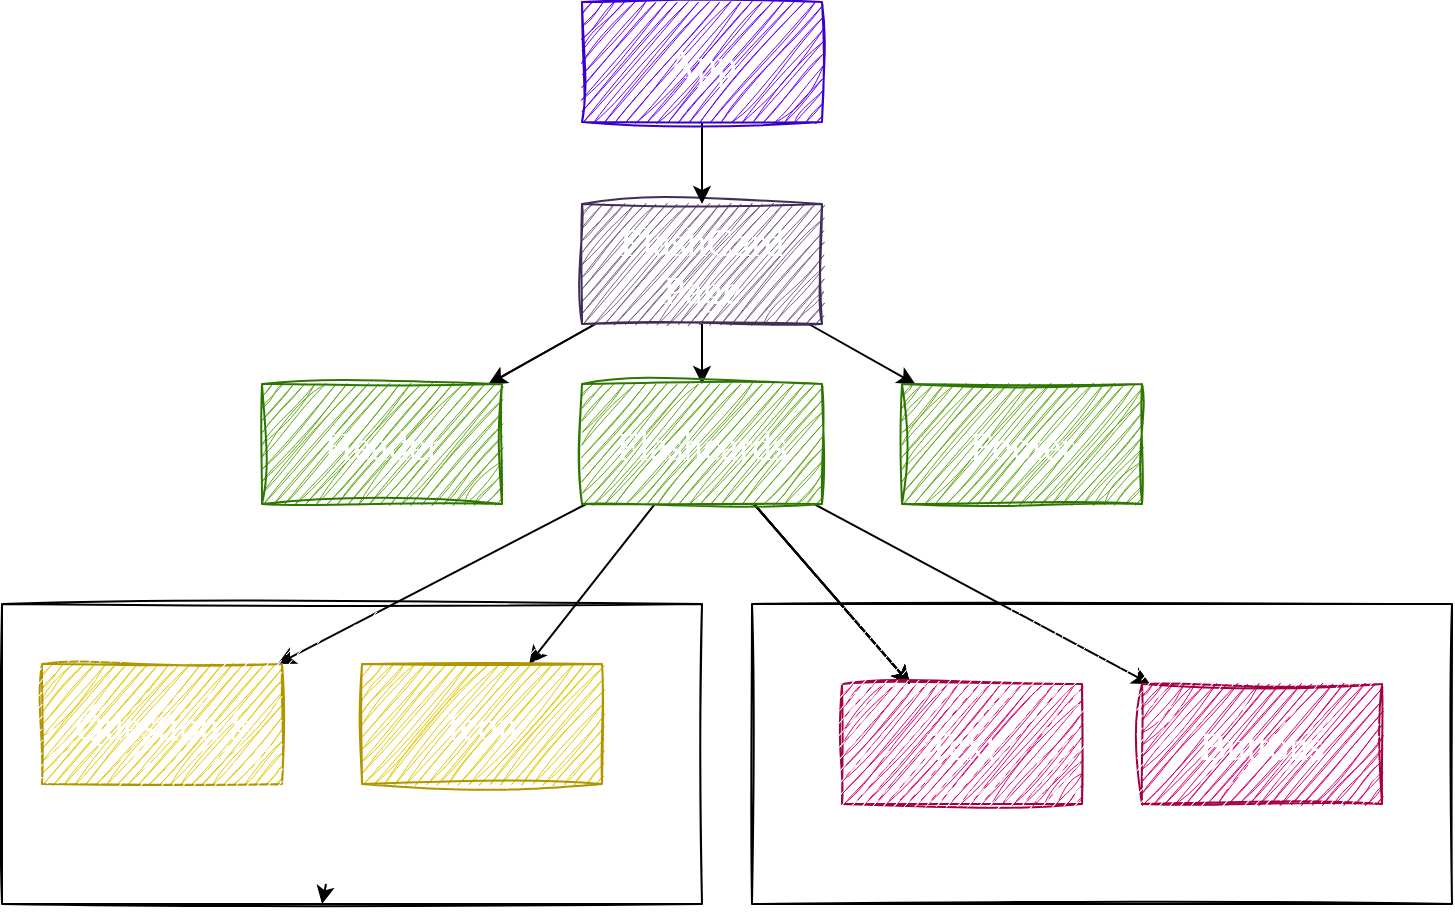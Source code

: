 <mxfile>
    <diagram id="RpWwZEYifd1P-7ikTRA-" name="Page-1">
        <mxGraphModel dx="770" dy="308" grid="1" gridSize="10" guides="1" tooltips="1" connect="1" arrows="1" fold="1" page="1" pageScale="1" pageWidth="850" pageHeight="1100" math="0" shadow="0">
            <root>
                <mxCell id="0"/>
                <mxCell id="1" parent="0"/>
                <mxCell id="14" value="" style="edgeStyle=none;html=1;" parent="1" source="2" target="13" edge="1">
                    <mxGeometry relative="1" as="geometry"/>
                </mxCell>
                <mxCell id="15" value="" style="edgeStyle=none;html=1;" parent="1" source="2" target="13" edge="1">
                    <mxGeometry relative="1" as="geometry"/>
                </mxCell>
                <mxCell id="17" value="" style="edgeStyle=none;html=1;" parent="1" source="2" target="16" edge="1">
                    <mxGeometry relative="1" as="geometry"/>
                </mxCell>
                <mxCell id="19" value="" style="edgeStyle=none;html=1;" parent="1" source="2" target="18" edge="1">
                    <mxGeometry relative="1" as="geometry"/>
                </mxCell>
                <mxCell id="2" value="FlashCard Page" style="whiteSpace=wrap;html=1;fillColor=#76608a;fontColor=#ffffff;strokeColor=#432D57;sketch=1;curveFitting=1;jiggle=2;fontFamily=Leckerli One;fontSource=https%3A%2F%2Ffonts.googleapis.com%2Fcss%3Ffamily%3DLeckerli%2BOne;fontSize=20;" parent="1" vertex="1">
                    <mxGeometry x="340" y="152" width="120" height="60" as="geometry"/>
                </mxCell>
                <mxCell id="13" value="Header" style="whiteSpace=wrap;html=1;fillColor=#60a917;rounded=0;glass=0;sketch=1;curveFitting=1;jiggle=2;strokeColor=#2D7600;fontColor=#ffffff;fontFamily=Leckerli One;fontSource=https%3A%2F%2Ffonts.googleapis.com%2Fcss%3Ffamily%3DLeckerli%2BOne;fontSize=20;" parent="1" vertex="1">
                    <mxGeometry x="180" y="242" width="120" height="60" as="geometry"/>
                </mxCell>
                <mxCell id="16" value="Footer" style="whiteSpace=wrap;html=1;fillColor=#60a917;fontColor=#ffffff;strokeColor=#2D7600;sketch=1;curveFitting=1;jiggle=2;fontFamily=Leckerli One;fontSource=https%3A%2F%2Ffonts.googleapis.com%2Fcss%3Ffamily%3DLeckerli%2BOne;fontSize=20;" parent="1" vertex="1">
                    <mxGeometry x="500" y="242" width="120" height="60" as="geometry"/>
                </mxCell>
                <mxCell id="21" value="" style="edgeStyle=none;html=1;" parent="1" source="18" target="20" edge="1">
                    <mxGeometry relative="1" as="geometry"/>
                </mxCell>
                <mxCell id="22" value="" style="edgeStyle=none;html=1;" parent="1" source="18" target="20" edge="1">
                    <mxGeometry relative="1" as="geometry"/>
                </mxCell>
                <mxCell id="23" value="" style="edgeStyle=none;html=1;" parent="1" source="18" target="20" edge="1">
                    <mxGeometry relative="1" as="geometry"/>
                </mxCell>
                <mxCell id="25" value="" style="edgeStyle=none;html=1;" parent="1" source="18" target="24" edge="1">
                    <mxGeometry relative="1" as="geometry">
                        <Array as="points"/>
                    </mxGeometry>
                </mxCell>
                <mxCell id="26" value="" style="edgeStyle=none;html=1;" parent="1" source="18" target="20" edge="1">
                    <mxGeometry relative="1" as="geometry"/>
                </mxCell>
                <mxCell id="27" value="" style="edgeStyle=none;html=1;" parent="1" source="18" target="20" edge="1">
                    <mxGeometry relative="1" as="geometry"/>
                </mxCell>
                <mxCell id="29" value="" style="edgeStyle=none;html=1;" parent="1" source="18" target="28" edge="1">
                    <mxGeometry relative="1" as="geometry"/>
                </mxCell>
                <mxCell id="33" value="" style="edgeStyle=none;html=1;fontColor=#FFFFFF;" parent="1" source="18" target="32" edge="1">
                    <mxGeometry relative="1" as="geometry"/>
                </mxCell>
                <mxCell id="18" value="Flashcards" style="whiteSpace=wrap;html=1;fillColor=#60a917;fontColor=#ffffff;strokeColor=#2D7600;glass=0;sketch=1;curveFitting=1;jiggle=2;fontFamily=Leckerli One;fontSource=https%3A%2F%2Ffonts.googleapis.com%2Fcss%3Ffamily%3DLeckerli%2BOne;fontSize=20;" parent="1" vertex="1">
                    <mxGeometry x="340" y="242" width="120" height="60" as="geometry"/>
                </mxCell>
                <mxCell id="20" value="Text" style="whiteSpace=wrap;html=1;fillColor=#d80073;fontColor=#ffffff;strokeColor=#A50040;glass=0;sketch=1;curveFitting=1;jiggle=2;fontFamily=Leckerli One;fontSource=https%3A%2F%2Ffonts.googleapis.com%2Fcss%3Ffamily%3DLeckerli%2BOne;fontSize=20;" parent="1" vertex="1">
                    <mxGeometry x="470" y="392" width="120" height="60" as="geometry"/>
                </mxCell>
                <mxCell id="24" value="Buttons" style="whiteSpace=wrap;html=1;fillColor=#d80073;fontColor=#ffffff;strokeColor=#A50040;glass=0;sketch=1;curveFitting=1;jiggle=2;fontFamily=Leckerli One;fontSource=https%3A%2F%2Ffonts.googleapis.com%2Fcss%3Ffamily%3DLeckerli%2BOne;fontSize=20;" parent="1" vertex="1">
                    <mxGeometry x="620" y="392" width="120" height="60" as="geometry"/>
                </mxCell>
                <mxCell id="28" value="&lt;font color=&quot;#ffffff&quot; style=&quot;font-size: 20px;&quot;&gt;Question #&lt;/font&gt;" style="whiteSpace=wrap;html=1;fillColor=#e3c800;fontColor=#000000;strokeColor=#B09500;glass=0;sketch=1;curveFitting=1;jiggle=2;fontFamily=Leckerli One;fontSource=https%3A%2F%2Ffonts.googleapis.com%2Fcss%3Ffamily%3DLeckerli%2BOne;fontSize=20;" parent="1" vertex="1">
                    <mxGeometry x="70" y="382" width="120" height="60" as="geometry"/>
                </mxCell>
                <mxCell id="34" value="" style="whiteSpace=wrap;html=1;rounded=0;glass=0;sketch=1;fontColor=#FFFFFF;gradientColor=none;fillStyle=dashed;fontFamily=Leckerli One;fontSource=https%3A%2F%2Ffonts.googleapis.com%2Fcss%3Ffamily%3DLeckerli%2BOne;fontSize=13;" parent="1" vertex="1">
                    <mxGeometry x="50" y="352" width="350" height="150" as="geometry"/>
                </mxCell>
                <mxCell id="35" value="" style="whiteSpace=wrap;html=1;rounded=0;glass=0;sketch=1;fontColor=#FFFFFF;gradientColor=none;fillStyle=dashed;fontFamily=Leckerli One;fontSource=https%3A%2F%2Ffonts.googleapis.com%2Fcss%3Ffamily%3DLeckerli%2BOne;fontSize=13;" parent="1" vertex="1">
                    <mxGeometry x="425" y="352" width="350" height="150" as="geometry"/>
                </mxCell>
                <mxCell id="32" value="&lt;font color=&quot;#ffffff&quot; style=&quot;font-size: 20px;&quot;&gt;Icon&lt;/font&gt;" style="whiteSpace=wrap;html=1;fillColor=#e3c800;fontColor=#000000;strokeColor=#B09500;glass=0;sketch=1;curveFitting=1;jiggle=2;fontFamily=Leckerli One;fontSource=https%3A%2F%2Ffonts.googleapis.com%2Fcss%3Ffamily%3DLeckerli%2BOne;fontSize=20;" parent="1" vertex="1">
                    <mxGeometry x="230" y="382" width="120" height="60" as="geometry"/>
                </mxCell>
                <mxCell id="38" style="edgeStyle=none;html=1;fontFamily=Leckerli One;fontSource=https%3A%2F%2Ffonts.googleapis.com%2Fcss%3Ffamily%3DLeckerli%2BOne;fontSize=16;fontColor=#FFFFFF;" parent="1" source="36" target="34" edge="1">
                    <mxGeometry relative="1" as="geometry"/>
                </mxCell>
                <mxCell id="36" value="flashcard closed" style="text;strokeColor=none;align=center;fillColor=none;html=1;verticalAlign=middle;whiteSpace=wrap;rounded=0;glass=0;fillStyle=cross-hatch;fontColor=#FFFFFF;fontFamily=Leckerli One;sketch=1;curveFitting=1;jiggle=2;fontSource=https%3A%2F%2Ffonts.googleapis.com%2Fcss%3Ffamily%3DLeckerli%2BOne;fontSize=16;" parent="1" vertex="1">
                    <mxGeometry x="140" y="462" width="150" height="30" as="geometry"/>
                </mxCell>
                <mxCell id="37" value="flashcard opened" style="text;strokeColor=none;align=center;fillColor=none;html=1;verticalAlign=middle;whiteSpace=wrap;rounded=0;glass=0;fillStyle=cross-hatch;fontColor=#FFFFFF;fontFamily=Leckerli One;sketch=1;curveFitting=1;jiggle=2;fontSource=https%3A%2F%2Ffonts.googleapis.com%2Fcss%3Ffamily%3DLeckerli%2BOne;fontSize=16;" parent="1" vertex="1">
                    <mxGeometry x="525" y="462" width="150" height="30" as="geometry"/>
                </mxCell>
                <mxCell id="41" value="" style="edgeStyle=none;html=1;" edge="1" parent="1" source="39" target="2">
                    <mxGeometry relative="1" as="geometry"/>
                </mxCell>
                <mxCell id="39" value="App" style="whiteSpace=wrap;html=1;fillColor=#6a00ff;fontColor=#ffffff;strokeColor=#3700CC;sketch=1;curveFitting=1;jiggle=2;fontFamily=Leckerli One;fontSource=https%3A%2F%2Ffonts.googleapis.com%2Fcss%3Ffamily%3DLeckerli%2BOne;fontSize=20;" vertex="1" parent="1">
                    <mxGeometry x="340" y="51" width="120" height="60" as="geometry"/>
                </mxCell>
            </root>
        </mxGraphModel>
    </diagram>
</mxfile>